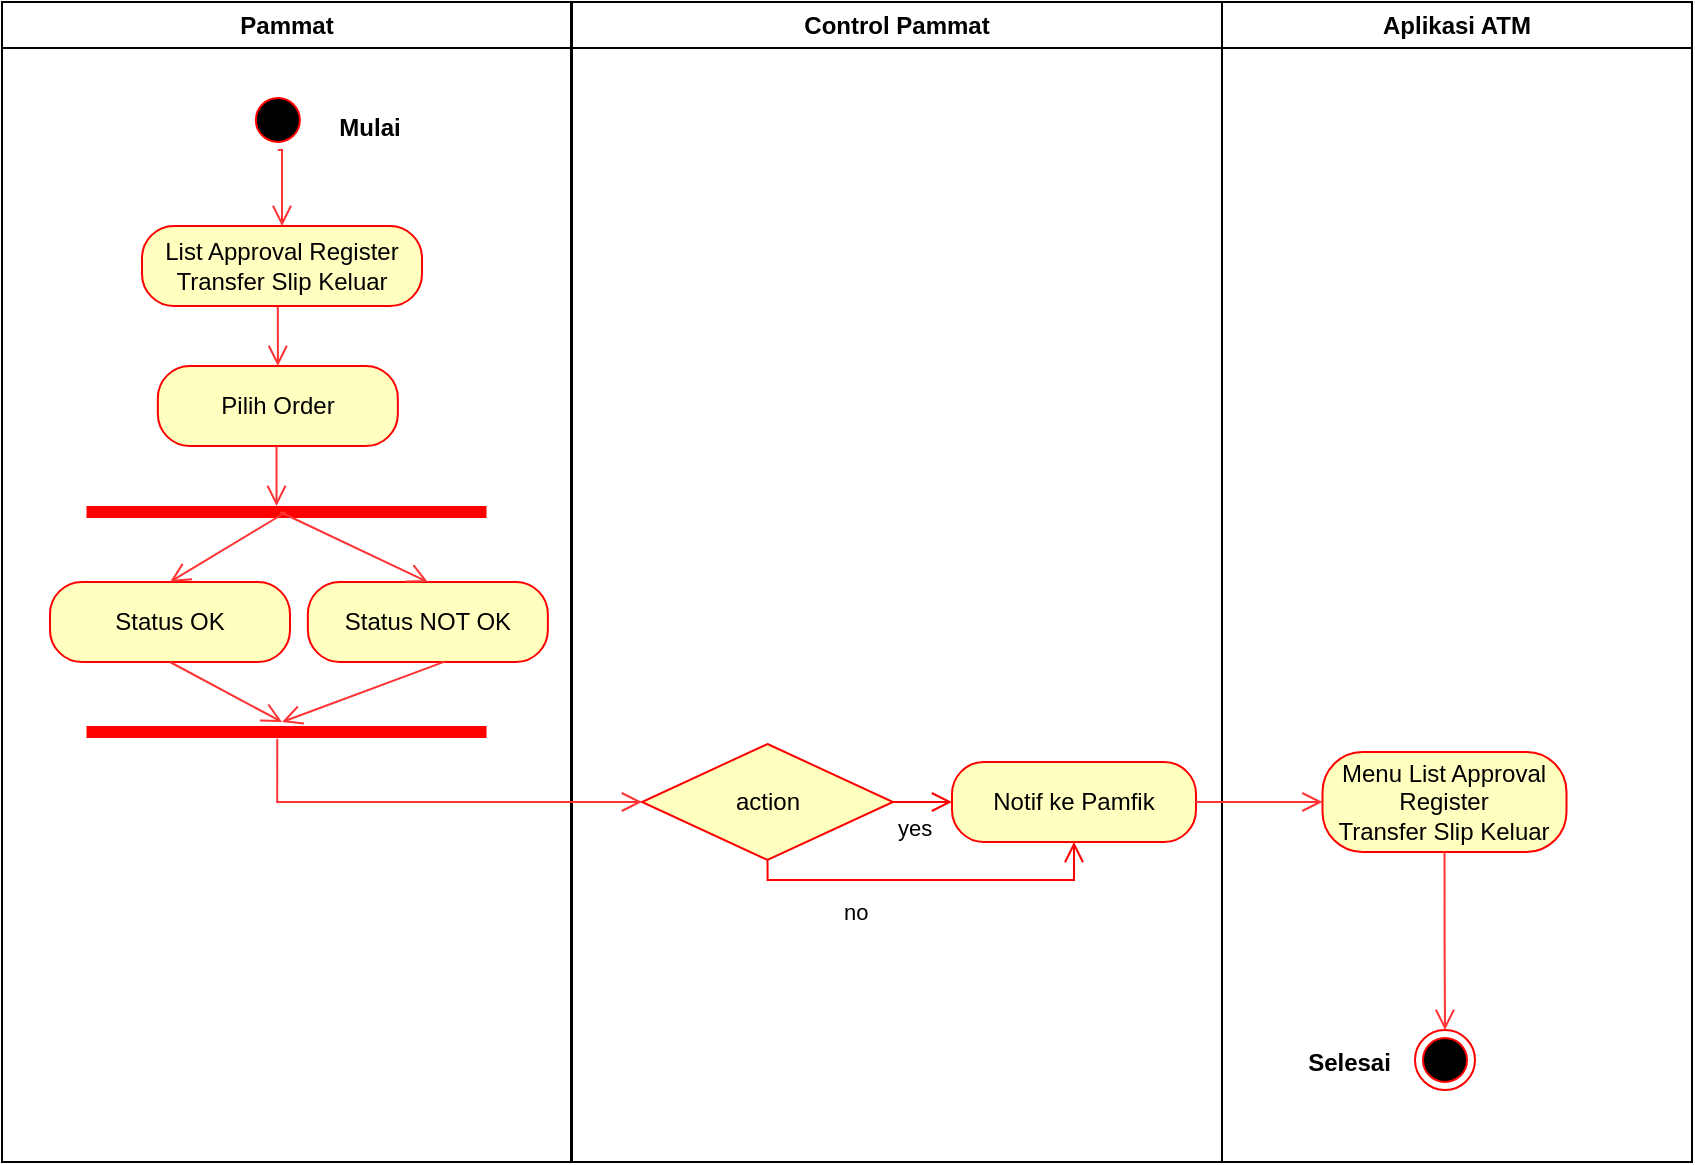 <mxfile version="20.5.3" type="device"><diagram id="ah0eJ8PfzQUdNrKppPGe" name="Page-1"><mxGraphModel dx="868" dy="482" grid="1" gridSize="10" guides="1" tooltips="1" connect="1" arrows="1" fold="1" page="1" pageScale="1" pageWidth="827" pageHeight="1169" math="0" shadow="0"><root><mxCell id="0"/><mxCell id="1" parent="0"/><mxCell id="VeD1-ZMjEAOXh3ORbJDU-1" value="Pammat" style="swimlane;whiteSpace=wrap" parent="1" vertex="1"><mxGeometry x="180" y="70" width="284.5" height="580" as="geometry"/></mxCell><mxCell id="VeD1-ZMjEAOXh3ORbJDU-2" style="edgeStyle=orthogonalEdgeStyle;rounded=0;orthogonalLoop=1;jettySize=auto;html=1;exitX=0.5;exitY=1;exitDx=0;exitDy=0;strokeColor=#FF3333;strokeWidth=1;endArrow=open;endFill=0;endSize=8;entryX=0.5;entryY=0;entryDx=0;entryDy=0;" parent="VeD1-ZMjEAOXh3ORbJDU-1" source="VeD1-ZMjEAOXh3ORbJDU-3" target="VeD1-ZMjEAOXh3ORbJDU-6" edge="1"><mxGeometry relative="1" as="geometry"><Array as="points"/><mxPoint x="138" y="170" as="targetPoint"/></mxGeometry></mxCell><mxCell id="VeD1-ZMjEAOXh3ORbJDU-3" value="" style="ellipse;shape=startState;fillColor=#000000;strokeColor=#ff0000;" parent="VeD1-ZMjEAOXh3ORbJDU-1" vertex="1"><mxGeometry x="122.93" y="44" width="30" height="30" as="geometry"/></mxCell><mxCell id="VeD1-ZMjEAOXh3ORbJDU-4" value="Mulai" style="text;align=center;fontStyle=1;verticalAlign=middle;spacingLeft=3;spacingRight=3;strokeColor=none;rotatable=0;points=[[0,0.5],[1,0.5]];portConstraint=eastwest;" parent="VeD1-ZMjEAOXh3ORbJDU-1" vertex="1"><mxGeometry x="144" y="49" width="80" height="26" as="geometry"/></mxCell><mxCell id="VeD1-ZMjEAOXh3ORbJDU-5" value="Pilih Order" style="rounded=1;whiteSpace=wrap;html=1;arcSize=40;fontColor=#000000;fillColor=#ffffc0;strokeColor=#ff0000;" parent="VeD1-ZMjEAOXh3ORbJDU-1" vertex="1"><mxGeometry x="77.93" y="182" width="120" height="40" as="geometry"/></mxCell><mxCell id="VeD1-ZMjEAOXh3ORbJDU-59" style="edgeStyle=orthogonalEdgeStyle;rounded=0;orthogonalLoop=1;jettySize=auto;html=1;exitX=0.5;exitY=1;exitDx=0;exitDy=0;entryX=0.5;entryY=0;entryDx=0;entryDy=0;endSize=8;endArrow=open;endFill=0;strokeColor=#FF3333;" parent="VeD1-ZMjEAOXh3ORbJDU-1" source="VeD1-ZMjEAOXh3ORbJDU-6" target="VeD1-ZMjEAOXh3ORbJDU-5" edge="1"><mxGeometry relative="1" as="geometry"/></mxCell><mxCell id="VeD1-ZMjEAOXh3ORbJDU-6" value="List Approval Register&lt;br&gt;Transfer Slip Keluar" style="rounded=1;whiteSpace=wrap;html=1;arcSize=40;fontColor=#000000;fillColor=#ffffc0;strokeColor=#ff0000;" parent="VeD1-ZMjEAOXh3ORbJDU-1" vertex="1"><mxGeometry x="70" y="112" width="140" height="40" as="geometry"/></mxCell><mxCell id="VeD1-ZMjEAOXh3ORbJDU-7" style="edgeStyle=orthogonalEdgeStyle;rounded=0;orthogonalLoop=1;jettySize=auto;html=1;exitX=0.5;exitY=1;exitDx=0;exitDy=0;strokeColor=#FF3333;strokeWidth=1;endArrow=open;endFill=0;endSize=8;" parent="VeD1-ZMjEAOXh3ORbJDU-1" source="VeD1-ZMjEAOXh3ORbJDU-6" target="VeD1-ZMjEAOXh3ORbJDU-6" edge="1"><mxGeometry relative="1" as="geometry"/></mxCell><mxCell id="VeD1-ZMjEAOXh3ORbJDU-62" value="Status OK" style="rounded=1;whiteSpace=wrap;html=1;arcSize=40;fontColor=#000000;fillColor=#ffffc0;strokeColor=#ff0000;" parent="VeD1-ZMjEAOXh3ORbJDU-1" vertex="1"><mxGeometry x="24" y="290" width="120" height="40" as="geometry"/></mxCell><mxCell id="VeD1-ZMjEAOXh3ORbJDU-64" value="" style="shape=line;html=1;strokeWidth=6;strokeColor=#ff0000;" parent="VeD1-ZMjEAOXh3ORbJDU-1" vertex="1"><mxGeometry x="42.25" y="250" width="200" height="10" as="geometry"/></mxCell><mxCell id="VeD1-ZMjEAOXh3ORbJDU-66" value="" style="shape=line;html=1;strokeWidth=6;strokeColor=#ff0000;" parent="VeD1-ZMjEAOXh3ORbJDU-1" vertex="1"><mxGeometry x="42.25" y="360" width="200" height="10" as="geometry"/></mxCell><mxCell id="VeD1-ZMjEAOXh3ORbJDU-67" value="Status NOT OK" style="rounded=1;whiteSpace=wrap;html=1;arcSize=40;fontColor=#000000;fillColor=#ffffc0;strokeColor=#ff0000;" parent="VeD1-ZMjEAOXh3ORbJDU-1" vertex="1"><mxGeometry x="152.93" y="290" width="120" height="40" as="geometry"/></mxCell><mxCell id="VeD1-ZMjEAOXh3ORbJDU-68" style="edgeStyle=orthogonalEdgeStyle;rounded=0;orthogonalLoop=1;jettySize=auto;html=1;exitX=0.5;exitY=1;exitDx=0;exitDy=0;entryX=0.5;entryY=0;entryDx=0;entryDy=0;endSize=8;endArrow=open;endFill=0;strokeColor=#FF3333;" parent="VeD1-ZMjEAOXh3ORbJDU-1" edge="1"><mxGeometry relative="1" as="geometry"><mxPoint x="137.26" y="222" as="sourcePoint"/><mxPoint x="137.26" y="252" as="targetPoint"/></mxGeometry></mxCell><mxCell id="VeD1-ZMjEAOXh3ORbJDU-73" value="" style="endArrow=open;endFill=1;endSize=8;html=1;rounded=0;strokeColor=#FF3333;entryX=0.5;entryY=0;entryDx=0;entryDy=0;" parent="VeD1-ZMjEAOXh3ORbJDU-1" target="VeD1-ZMjEAOXh3ORbJDU-62" edge="1"><mxGeometry width="160" relative="1" as="geometry"><mxPoint x="142" y="255" as="sourcePoint"/><mxPoint x="79.93" y="215" as="targetPoint"/><Array as="points"/></mxGeometry></mxCell><mxCell id="VeD1-ZMjEAOXh3ORbJDU-74" value="" style="endArrow=open;endFill=1;endSize=8;html=1;rounded=0;strokeColor=#FF3333;entryX=0.5;entryY=0;entryDx=0;entryDy=0;exitX=0.484;exitY=0.5;exitDx=0;exitDy=0;exitPerimeter=0;" parent="VeD1-ZMjEAOXh3ORbJDU-1" source="VeD1-ZMjEAOXh3ORbJDU-64" target="VeD1-ZMjEAOXh3ORbJDU-67" edge="1"><mxGeometry width="160" relative="1" as="geometry"><mxPoint x="143.929" y="270" as="sourcePoint"/><mxPoint x="94" y="300" as="targetPoint"/><Array as="points"/></mxGeometry></mxCell><mxCell id="VeD1-ZMjEAOXh3ORbJDU-75" value="" style="endArrow=open;endFill=1;endSize=8;html=1;rounded=0;strokeColor=#FF3333;exitX=0.5;exitY=1;exitDx=0;exitDy=0;" parent="VeD1-ZMjEAOXh3ORbJDU-1" source="VeD1-ZMjEAOXh3ORbJDU-62" edge="1"><mxGeometry width="160" relative="1" as="geometry"><mxPoint x="153.929" y="280" as="sourcePoint"/><mxPoint x="140" y="360" as="targetPoint"/><Array as="points"/></mxGeometry></mxCell><mxCell id="VeD1-ZMjEAOXh3ORbJDU-20" value="Control Pammat" style="swimlane;whiteSpace=wrap" parent="1" vertex="1"><mxGeometry x="465" y="70" width="325" height="580" as="geometry"/></mxCell><mxCell id="VeD1-ZMjEAOXh3ORbJDU-78" value="action" style="rhombus;whiteSpace=wrap;html=1;fillColor=#ffffc0;strokeColor=#ff0000;strokeWidth=1;" parent="VeD1-ZMjEAOXh3ORbJDU-20" vertex="1"><mxGeometry x="35" y="371" width="125.5" height="58" as="geometry"/></mxCell><mxCell id="VeD1-ZMjEAOXh3ORbJDU-27" value="Notif ke Pamfik" style="rounded=1;whiteSpace=wrap;html=1;arcSize=40;fontColor=#000000;fillColor=#ffffc0;strokeColor=#ff0000;strokeWidth=1;" parent="VeD1-ZMjEAOXh3ORbJDU-20" vertex="1"><mxGeometry x="190" y="380" width="122" height="40" as="geometry"/></mxCell><mxCell id="VeD1-ZMjEAOXh3ORbJDU-81" value="yes" style="edgeStyle=orthogonalEdgeStyle;html=1;align=left;verticalAlign=top;endArrow=open;endSize=8;strokeColor=#ff0000;rounded=0;exitX=1;exitY=0.5;exitDx=0;exitDy=0;entryX=0;entryY=0.5;entryDx=0;entryDy=0;" parent="VeD1-ZMjEAOXh3ORbJDU-20" source="VeD1-ZMjEAOXh3ORbJDU-78" target="VeD1-ZMjEAOXh3ORbJDU-27" edge="1"><mxGeometry x="-1" relative="1" as="geometry"><mxPoint x="195" y="400" as="targetPoint"/><mxPoint x="218.5" y="424" as="sourcePoint"/></mxGeometry></mxCell><mxCell id="VeD1-ZMjEAOXh3ORbJDU-82" value="no" style="edgeStyle=orthogonalEdgeStyle;html=1;align=left;verticalAlign=bottom;endArrow=open;endSize=8;strokeColor=#ff0000;rounded=0;strokeWidth=1;exitX=0.5;exitY=1;exitDx=0;exitDy=0;entryX=0.5;entryY=1;entryDx=0;entryDy=0;" parent="VeD1-ZMjEAOXh3ORbJDU-20" source="VeD1-ZMjEAOXh3ORbJDU-78" target="VeD1-ZMjEAOXh3ORbJDU-27" edge="1"><mxGeometry x="-0.489" y="-25" relative="1" as="geometry"><mxPoint x="355" y="660" as="targetPoint"/><mxPoint x="155.75" y="453" as="sourcePoint"/><mxPoint as="offset"/></mxGeometry></mxCell><mxCell id="VeD1-ZMjEAOXh3ORbJDU-23" value="Aplikasi ATM" style="swimlane;whiteSpace=wrap" parent="1" vertex="1"><mxGeometry x="790" y="70" width="235" height="580" as="geometry"/></mxCell><mxCell id="VeD1-ZMjEAOXh3ORbJDU-24" value="" style="ellipse;html=1;shape=endState;fillColor=#000000;strokeColor=#ff0000;strokeWidth=1;" parent="VeD1-ZMjEAOXh3ORbJDU-23" vertex="1"><mxGeometry x="96.5" y="514" width="30" height="30" as="geometry"/></mxCell><mxCell id="VeD1-ZMjEAOXh3ORbJDU-25" value="Selesai" style="text;align=center;fontStyle=1;verticalAlign=middle;spacingLeft=3;spacingRight=3;strokeColor=none;rotatable=0;points=[[0,0.5],[1,0.5]];portConstraint=eastwest;" parent="VeD1-ZMjEAOXh3ORbJDU-23" vertex="1"><mxGeometry x="25" y="515" width="77.5" height="29" as="geometry"/></mxCell><mxCell id="VeD1-ZMjEAOXh3ORbJDU-85" value="Menu List Approval Register&lt;br&gt;Transfer Slip Keluar" style="rounded=1;whiteSpace=wrap;html=1;arcSize=40;fontColor=#000000;fillColor=#ffffc0;strokeColor=#ff0000;strokeWidth=1;" parent="VeD1-ZMjEAOXh3ORbJDU-23" vertex="1"><mxGeometry x="50.25" y="375" width="122" height="50" as="geometry"/></mxCell><mxCell id="VeD1-ZMjEAOXh3ORbJDU-26" style="edgeStyle=orthogonalEdgeStyle;rounded=0;orthogonalLoop=1;jettySize=auto;html=1;entryX=0.5;entryY=0;entryDx=0;entryDy=0;strokeColor=#FF3333;strokeWidth=1;endArrow=open;endFill=0;endSize=8;exitX=0.5;exitY=1;exitDx=0;exitDy=0;" parent="VeD1-ZMjEAOXh3ORbJDU-23" source="VeD1-ZMjEAOXh3ORbJDU-85" target="VeD1-ZMjEAOXh3ORbJDU-24" edge="1"><mxGeometry relative="1" as="geometry"><mxPoint x="40" y="469" as="sourcePoint"/></mxGeometry></mxCell><mxCell id="VeD1-ZMjEAOXh3ORbJDU-69" style="edgeStyle=orthogonalEdgeStyle;rounded=0;orthogonalLoop=1;jettySize=auto;html=1;exitX=0.477;exitY=0.833;exitDx=0;exitDy=0;strokeColor=#FF3333;endArrow=open;endFill=0;endSize=8;exitPerimeter=0;" parent="1" source="VeD1-ZMjEAOXh3ORbJDU-66" edge="1"><mxGeometry relative="1" as="geometry"><mxPoint x="675" y="350" as="sourcePoint"/><mxPoint x="500" y="470" as="targetPoint"/><Array as="points"><mxPoint x="318" y="470"/></Array></mxGeometry></mxCell><mxCell id="VeD1-ZMjEAOXh3ORbJDU-76" value="" style="endArrow=open;endFill=1;endSize=8;html=1;rounded=0;strokeColor=#FF3333;exitX=0.573;exitY=0.992;exitDx=0;exitDy=0;exitPerimeter=0;" parent="1" source="VeD1-ZMjEAOXh3ORbJDU-67" edge="1"><mxGeometry width="160" relative="1" as="geometry"><mxPoint x="343.929" y="360" as="sourcePoint"/><mxPoint x="320" y="430" as="targetPoint"/><Array as="points"/></mxGeometry></mxCell><mxCell id="VeD1-ZMjEAOXh3ORbJDU-86" style="edgeStyle=orthogonalEdgeStyle;rounded=0;orthogonalLoop=1;jettySize=auto;html=1;exitX=1;exitY=0.5;exitDx=0;exitDy=0;entryX=0;entryY=0.5;entryDx=0;entryDy=0;strokeColor=#FF3333;endArrow=open;endFill=0;endSize=8;" parent="1" source="VeD1-ZMjEAOXh3ORbJDU-27" target="VeD1-ZMjEAOXh3ORbJDU-85" edge="1"><mxGeometry relative="1" as="geometry"/></mxCell></root></mxGraphModel></diagram></mxfile>